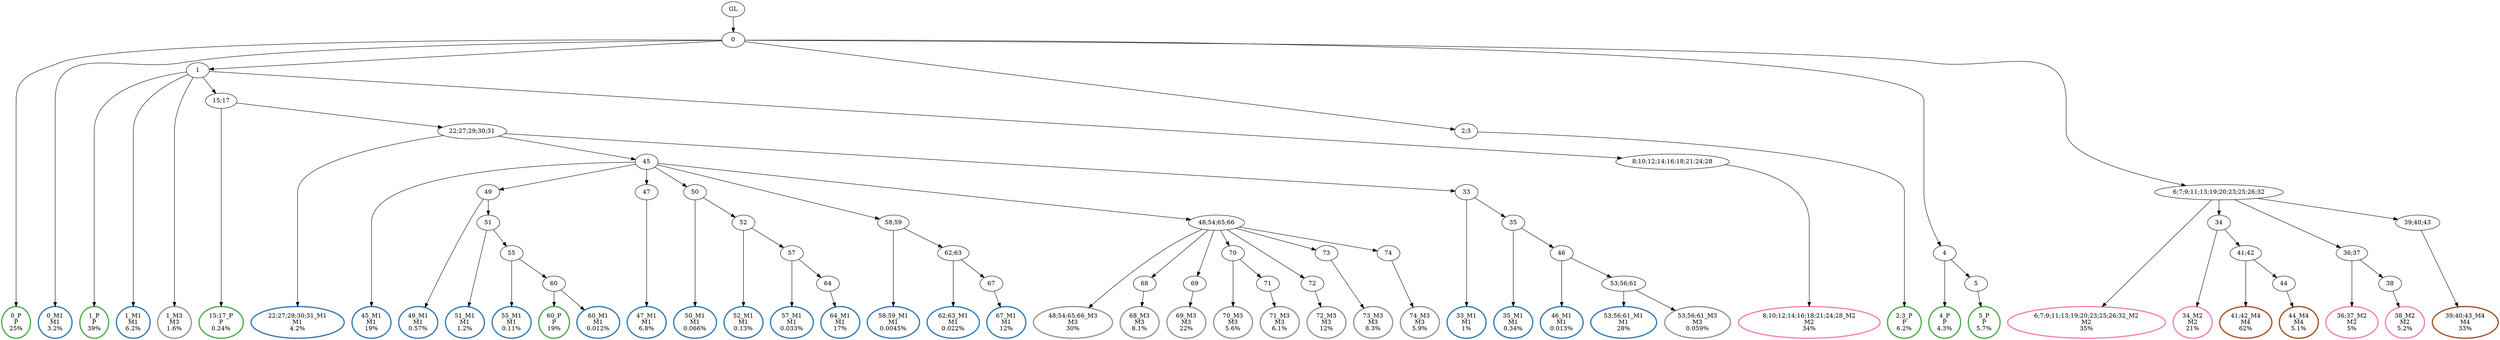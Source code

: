 digraph T {
	{
		rank=same
		83 [penwidth=3,colorscheme=set19,color=3,label="0_P\nP\n25%"]
		81 [penwidth=3,colorscheme=set19,color=3,label="1_P\nP\n39%"]
		79 [penwidth=3,colorscheme=set19,color=3,label="15;17_P\nP\n0.24%"]
		72 [penwidth=3,colorscheme=set19,color=3,label="60_P\nP\n19%"]
		70 [penwidth=3,colorscheme=set19,color=3,label="2;3_P\nP\n6.2%"]
		68 [penwidth=3,colorscheme=set19,color=3,label="4_P\nP\n4.3%"]
		66 [penwidth=3,colorscheme=set19,color=3,label="5_P\nP\n5.7%"]
		65 [penwidth=3,colorscheme=set19,color=2,label="0_M1\nM1\n3.2%"]
		64 [penwidth=3,colorscheme=set19,color=2,label="1_M1\nM1\n6.2%"]
		63 [penwidth=3,colorscheme=set19,color=2,label="22;27;29;30;31_M1\nM1\n4.2%"]
		61 [penwidth=3,colorscheme=set19,color=2,label="33_M1\nM1\n1%"]
		59 [penwidth=3,colorscheme=set19,color=2,label="35_M1\nM1\n0.34%"]
		57 [penwidth=3,colorscheme=set19,color=2,label="46_M1\nM1\n0.013%"]
		55 [penwidth=3,colorscheme=set19,color=2,label="53;56;61_M1\nM1\n28%"]
		54 [penwidth=3,colorscheme=set19,color=2,label="45_M1\nM1\n19%"]
		52 [penwidth=3,colorscheme=set19,color=2,label="47_M1\nM1\n6.8%"]
		51 [penwidth=3,colorscheme=set19,color=2,label="49_M1\nM1\n0.57%"]
		50 [penwidth=3,colorscheme=set19,color=2,label="51_M1\nM1\n1.2%"]
		49 [penwidth=3,colorscheme=set19,color=2,label="55_M1\nM1\n0.11%"]
		48 [penwidth=3,colorscheme=set19,color=2,label="60_M1\nM1\n0.012%"]
		46 [penwidth=3,colorscheme=set19,color=2,label="50_M1\nM1\n0.066%"]
		44 [penwidth=3,colorscheme=set19,color=2,label="52_M1\nM1\n0.13%"]
		42 [penwidth=3,colorscheme=set19,color=2,label="57_M1\nM1\n0.033%"]
		40 [penwidth=3,colorscheme=set19,color=2,label="64_M1\nM1\n17%"]
		38 [penwidth=3,colorscheme=set19,color=2,label="58;59_M1\nM1\n0.0045%"]
		36 [penwidth=3,colorscheme=set19,color=2,label="62;63_M1\nM1\n0.022%"]
		34 [penwidth=3,colorscheme=set19,color=2,label="67_M1\nM1\n12%"]
		32 [penwidth=3,colorscheme=set19,color=8,label="8;10;12;14;16;18;21;24;28_M2\nM2\n34%"]
		30 [penwidth=3,colorscheme=set19,color=8,label="6;7;9;11;13;19;20;23;25;26;32_M2\nM2\n35%"]
		28 [penwidth=3,colorscheme=set19,color=8,label="34_M2\nM2\n21%"]
		26 [penwidth=3,colorscheme=set19,color=8,label="36;37_M2\nM2\n5%"]
		24 [penwidth=3,colorscheme=set19,color=8,label="38_M2\nM2\n5.2%"]
		23 [penwidth=3,colorscheme=set19,color=9,label="1_M3\nM3\n1.6%"]
		22 [penwidth=3,colorscheme=set19,color=9,label="53;56;61_M3\nM3\n0.059%"]
		20 [penwidth=3,colorscheme=set19,color=9,label="48;54;65;66_M3\nM3\n30%"]
		18 [penwidth=3,colorscheme=set19,color=9,label="68_M3\nM3\n8.1%"]
		16 [penwidth=3,colorscheme=set19,color=9,label="69_M3\nM3\n22%"]
		14 [penwidth=3,colorscheme=set19,color=9,label="70_M3\nM3\n5.6%"]
		12 [penwidth=3,colorscheme=set19,color=9,label="71_M3\nM3\n6.1%"]
		10 [penwidth=3,colorscheme=set19,color=9,label="72_M3\nM3\n12%"]
		8 [penwidth=3,colorscheme=set19,color=9,label="73_M3\nM3\n8.3%"]
		6 [penwidth=3,colorscheme=set19,color=9,label="74_M3\nM3\n5.9%"]
		4 [penwidth=3,colorscheme=set19,color=7,label="41;42_M4\nM4\n62%"]
		2 [penwidth=3,colorscheme=set19,color=7,label="44_M4\nM4\n5.1%"]
		0 [penwidth=3,colorscheme=set19,color=7,label="39;40;43_M4\nM4\n33%"]
	}
	85 [label="GL"]
	84 [label="0"]
	82 [label="1"]
	80 [label="15;17"]
	78 [label="22;27;29;30;31"]
	77 [label="45"]
	76 [label="49"]
	75 [label="51"]
	74 [label="55"]
	73 [label="60"]
	71 [label="2;3"]
	69 [label="4"]
	67 [label="5"]
	62 [label="33"]
	60 [label="35"]
	58 [label="46"]
	56 [label="53;56;61"]
	53 [label="47"]
	47 [label="50"]
	45 [label="52"]
	43 [label="57"]
	41 [label="64"]
	39 [label="58;59"]
	37 [label="62;63"]
	35 [label="67"]
	33 [label="8;10;12;14;16;18;21;24;28"]
	31 [label="6;7;9;11;13;19;20;23;25;26;32"]
	29 [label="34"]
	27 [label="36;37"]
	25 [label="38"]
	21 [label="48;54;65;66"]
	19 [label="68"]
	17 [label="69"]
	15 [label="70"]
	13 [label="71"]
	11 [label="72"]
	9 [label="73"]
	7 [label="74"]
	5 [label="41;42"]
	3 [label="44"]
	1 [label="39;40;43"]
	85 -> 84
	84 -> 83
	84 -> 82
	84 -> 71
	84 -> 69
	84 -> 65
	84 -> 31
	82 -> 81
	82 -> 80
	82 -> 64
	82 -> 33
	82 -> 23
	80 -> 79
	80 -> 78
	78 -> 77
	78 -> 63
	78 -> 62
	77 -> 76
	77 -> 54
	77 -> 53
	77 -> 47
	77 -> 39
	77 -> 21
	76 -> 75
	76 -> 51
	75 -> 74
	75 -> 50
	74 -> 73
	74 -> 49
	73 -> 72
	73 -> 48
	71 -> 70
	69 -> 68
	69 -> 67
	67 -> 66
	62 -> 61
	62 -> 60
	60 -> 59
	60 -> 58
	58 -> 57
	58 -> 56
	56 -> 55
	56 -> 22
	53 -> 52
	47 -> 46
	47 -> 45
	45 -> 44
	45 -> 43
	43 -> 42
	43 -> 41
	41 -> 40
	39 -> 38
	39 -> 37
	37 -> 36
	37 -> 35
	35 -> 34
	33 -> 32
	31 -> 30
	31 -> 29
	31 -> 27
	31 -> 1
	29 -> 28
	29 -> 5
	27 -> 26
	27 -> 25
	25 -> 24
	21 -> 20
	21 -> 19
	21 -> 17
	21 -> 15
	21 -> 11
	21 -> 9
	21 -> 7
	19 -> 18
	17 -> 16
	15 -> 14
	15 -> 13
	13 -> 12
	11 -> 10
	9 -> 8
	7 -> 6
	5 -> 4
	5 -> 3
	3 -> 2
	1 -> 0
}
